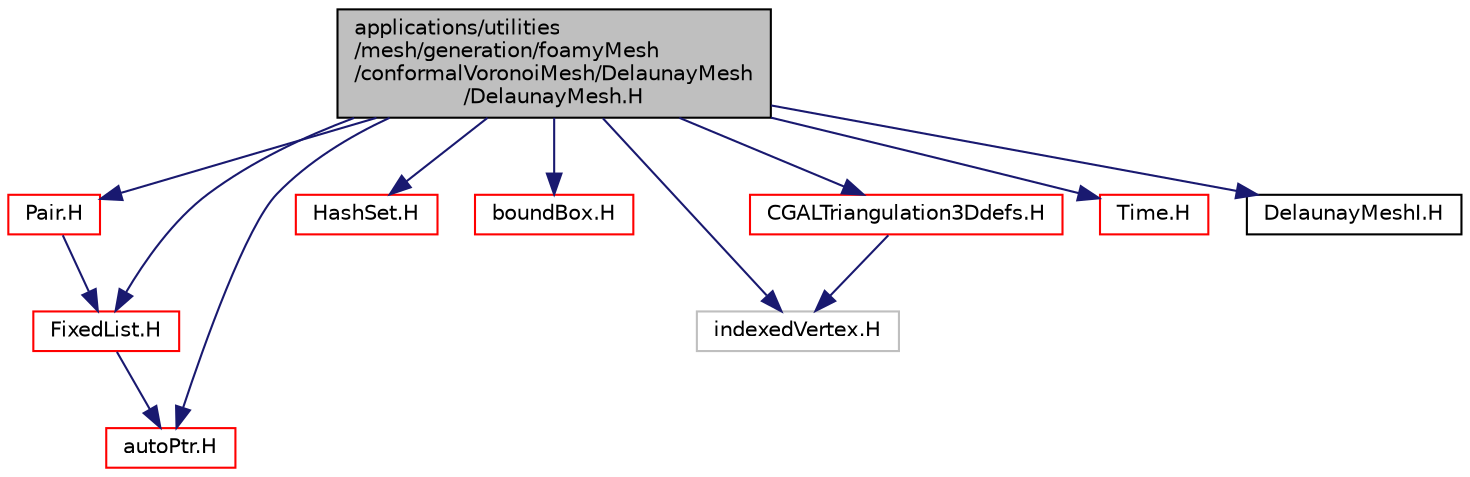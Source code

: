 digraph "applications/utilities/mesh/generation/foamyMesh/conformalVoronoiMesh/DelaunayMesh/DelaunayMesh.H"
{
  bgcolor="transparent";
  edge [fontname="Helvetica",fontsize="10",labelfontname="Helvetica",labelfontsize="10"];
  node [fontname="Helvetica",fontsize="10",shape=record];
  Node0 [label="applications/utilities\l/mesh/generation/foamyMesh\l/conformalVoronoiMesh/DelaunayMesh\l/DelaunayMesh.H",height=0.2,width=0.4,color="black", fillcolor="grey75", style="filled", fontcolor="black"];
  Node0 -> Node1 [color="midnightblue",fontsize="10",style="solid",fontname="Helvetica"];
  Node1 [label="Pair.H",height=0.2,width=0.4,color="red",URL="$a13229.html"];
  Node1 -> Node2 [color="midnightblue",fontsize="10",style="solid",fontname="Helvetica"];
  Node2 [label="FixedList.H",height=0.2,width=0.4,color="red",URL="$a09344.html"];
  Node2 -> Node38 [color="midnightblue",fontsize="10",style="solid",fontname="Helvetica"];
  Node38 [label="autoPtr.H",height=0.2,width=0.4,color="red",URL="$a11828.html"];
  Node0 -> Node85 [color="midnightblue",fontsize="10",style="solid",fontname="Helvetica"];
  Node85 [label="HashSet.H",height=0.2,width=0.4,color="red",URL="$a09173.html"];
  Node0 -> Node2 [color="midnightblue",fontsize="10",style="solid",fontname="Helvetica"];
  Node0 -> Node87 [color="midnightblue",fontsize="10",style="solid",fontname="Helvetica"];
  Node87 [label="boundBox.H",height=0.2,width=0.4,color="red",URL="$a11864.html"];
  Node0 -> Node164 [color="midnightblue",fontsize="10",style="solid",fontname="Helvetica"];
  Node164 [label="indexedVertex.H",height=0.2,width=0.4,color="grey75"];
  Node0 -> Node165 [color="midnightblue",fontsize="10",style="solid",fontname="Helvetica"];
  Node165 [label="CGALTriangulation3Ddefs.H",height=0.2,width=0.4,color="red",URL="$a18611.html",tooltip="CGAL data structures used for 3D Delaunay meshing. "];
  Node165 -> Node164 [color="midnightblue",fontsize="10",style="solid",fontname="Helvetica"];
  Node0 -> Node206 [color="midnightblue",fontsize="10",style="solid",fontname="Helvetica"];
  Node206 [label="Time.H",height=0.2,width=0.4,color="red",URL="$a10025.html"];
  Node0 -> Node38 [color="midnightblue",fontsize="10",style="solid",fontname="Helvetica"];
  Node0 -> Node259 [color="midnightblue",fontsize="10",style="solid",fontname="Helvetica"];
  Node259 [label="DelaunayMeshI.H",height=0.2,width=0.4,color="black",URL="$a18737.html"];
}
